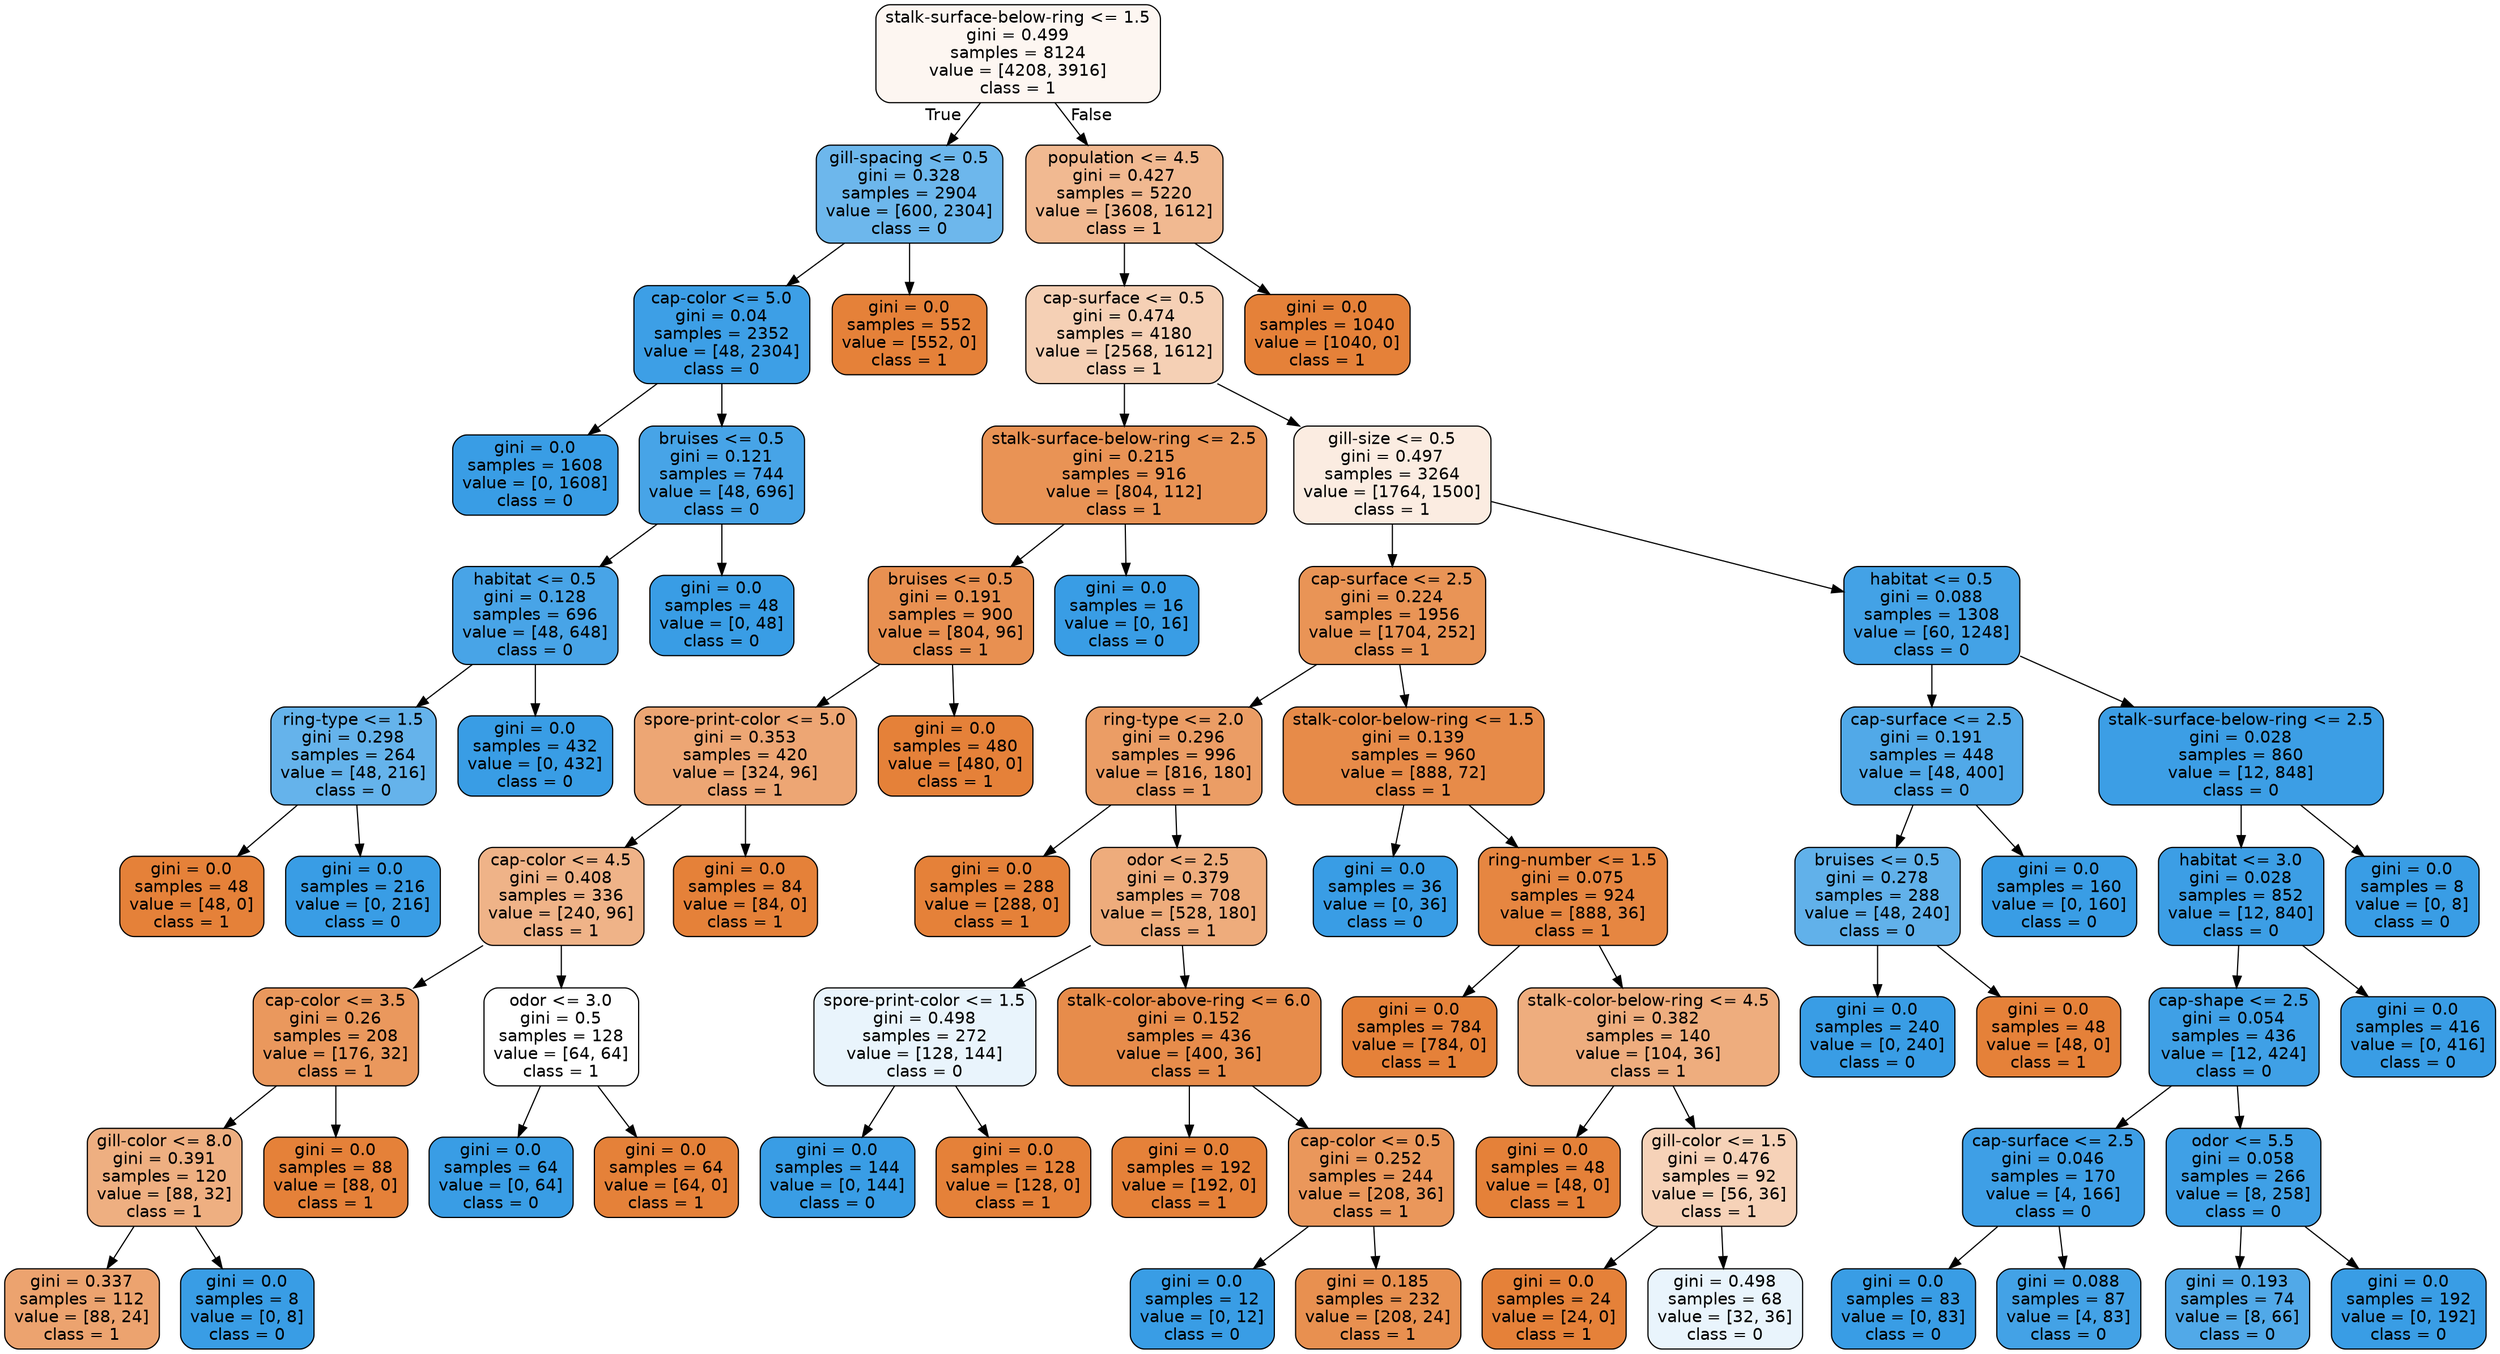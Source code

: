 digraph Tree {
node [shape=box, style="filled, rounded", color="black", fontname="helvetica"] ;
edge [fontname="helvetica"] ;
0 [label="stalk-surface-below-ring <= 1.5\ngini = 0.499\nsamples = 8124\nvalue = [4208, 3916]\nclass = 1", fillcolor="#fdf6f1"] ;
1 [label="gill-spacing <= 0.5\ngini = 0.328\nsamples = 2904\nvalue = [600, 2304]\nclass = 0", fillcolor="#6db7ec"] ;
0 -> 1 [labeldistance=2.5, labelangle=45, headlabel="True"] ;
2 [label="cap-color <= 5.0\ngini = 0.04\nsamples = 2352\nvalue = [48, 2304]\nclass = 0", fillcolor="#3d9fe6"] ;
1 -> 2 ;
3 [label="gini = 0.0\nsamples = 1608\nvalue = [0, 1608]\nclass = 0", fillcolor="#399de5"] ;
2 -> 3 ;
4 [label="bruises <= 0.5\ngini = 0.121\nsamples = 744\nvalue = [48, 696]\nclass = 0", fillcolor="#47a4e7"] ;
2 -> 4 ;
5 [label="habitat <= 0.5\ngini = 0.128\nsamples = 696\nvalue = [48, 648]\nclass = 0", fillcolor="#48a4e7"] ;
4 -> 5 ;
6 [label="ring-type <= 1.5\ngini = 0.298\nsamples = 264\nvalue = [48, 216]\nclass = 0", fillcolor="#65b3eb"] ;
5 -> 6 ;
7 [label="gini = 0.0\nsamples = 48\nvalue = [48, 0]\nclass = 1", fillcolor="#e58139"] ;
6 -> 7 ;
8 [label="gini = 0.0\nsamples = 216\nvalue = [0, 216]\nclass = 0", fillcolor="#399de5"] ;
6 -> 8 ;
9 [label="gini = 0.0\nsamples = 432\nvalue = [0, 432]\nclass = 0", fillcolor="#399de5"] ;
5 -> 9 ;
10 [label="gini = 0.0\nsamples = 48\nvalue = [0, 48]\nclass = 0", fillcolor="#399de5"] ;
4 -> 10 ;
11 [label="gini = 0.0\nsamples = 552\nvalue = [552, 0]\nclass = 1", fillcolor="#e58139"] ;
1 -> 11 ;
12 [label="population <= 4.5\ngini = 0.427\nsamples = 5220\nvalue = [3608, 1612]\nclass = 1", fillcolor="#f1b991"] ;
0 -> 12 [labeldistance=2.5, labelangle=-45, headlabel="False"] ;
13 [label="cap-surface <= 0.5\ngini = 0.474\nsamples = 4180\nvalue = [2568, 1612]\nclass = 1", fillcolor="#f5d0b5"] ;
12 -> 13 ;
14 [label="stalk-surface-below-ring <= 2.5\ngini = 0.215\nsamples = 916\nvalue = [804, 112]\nclass = 1", fillcolor="#e99355"] ;
13 -> 14 ;
15 [label="bruises <= 0.5\ngini = 0.191\nsamples = 900\nvalue = [804, 96]\nclass = 1", fillcolor="#e89051"] ;
14 -> 15 ;
16 [label="spore-print-color <= 5.0\ngini = 0.353\nsamples = 420\nvalue = [324, 96]\nclass = 1", fillcolor="#eda674"] ;
15 -> 16 ;
17 [label="cap-color <= 4.5\ngini = 0.408\nsamples = 336\nvalue = [240, 96]\nclass = 1", fillcolor="#efb388"] ;
16 -> 17 ;
18 [label="cap-color <= 3.5\ngini = 0.26\nsamples = 208\nvalue = [176, 32]\nclass = 1", fillcolor="#ea985d"] ;
17 -> 18 ;
19 [label="gill-color <= 8.0\ngini = 0.391\nsamples = 120\nvalue = [88, 32]\nclass = 1", fillcolor="#eeaf81"] ;
18 -> 19 ;
20 [label="gini = 0.337\nsamples = 112\nvalue = [88, 24]\nclass = 1", fillcolor="#eca36f"] ;
19 -> 20 ;
21 [label="gini = 0.0\nsamples = 8\nvalue = [0, 8]\nclass = 0", fillcolor="#399de5"] ;
19 -> 21 ;
22 [label="gini = 0.0\nsamples = 88\nvalue = [88, 0]\nclass = 1", fillcolor="#e58139"] ;
18 -> 22 ;
23 [label="odor <= 3.0\ngini = 0.5\nsamples = 128\nvalue = [64, 64]\nclass = 1", fillcolor="#ffffff"] ;
17 -> 23 ;
24 [label="gini = 0.0\nsamples = 64\nvalue = [0, 64]\nclass = 0", fillcolor="#399de5"] ;
23 -> 24 ;
25 [label="gini = 0.0\nsamples = 64\nvalue = [64, 0]\nclass = 1", fillcolor="#e58139"] ;
23 -> 25 ;
26 [label="gini = 0.0\nsamples = 84\nvalue = [84, 0]\nclass = 1", fillcolor="#e58139"] ;
16 -> 26 ;
27 [label="gini = 0.0\nsamples = 480\nvalue = [480, 0]\nclass = 1", fillcolor="#e58139"] ;
15 -> 27 ;
28 [label="gini = 0.0\nsamples = 16\nvalue = [0, 16]\nclass = 0", fillcolor="#399de5"] ;
14 -> 28 ;
29 [label="gill-size <= 0.5\ngini = 0.497\nsamples = 3264\nvalue = [1764, 1500]\nclass = 1", fillcolor="#fbece1"] ;
13 -> 29 ;
30 [label="cap-surface <= 2.5\ngini = 0.224\nsamples = 1956\nvalue = [1704, 252]\nclass = 1", fillcolor="#e99456"] ;
29 -> 30 ;
31 [label="ring-type <= 2.0\ngini = 0.296\nsamples = 996\nvalue = [816, 180]\nclass = 1", fillcolor="#eb9d65"] ;
30 -> 31 ;
32 [label="gini = 0.0\nsamples = 288\nvalue = [288, 0]\nclass = 1", fillcolor="#e58139"] ;
31 -> 32 ;
33 [label="odor <= 2.5\ngini = 0.379\nsamples = 708\nvalue = [528, 180]\nclass = 1", fillcolor="#eeac7c"] ;
31 -> 33 ;
34 [label="spore-print-color <= 1.5\ngini = 0.498\nsamples = 272\nvalue = [128, 144]\nclass = 0", fillcolor="#e9f4fc"] ;
33 -> 34 ;
35 [label="gini = 0.0\nsamples = 144\nvalue = [0, 144]\nclass = 0", fillcolor="#399de5"] ;
34 -> 35 ;
36 [label="gini = 0.0\nsamples = 128\nvalue = [128, 0]\nclass = 1", fillcolor="#e58139"] ;
34 -> 36 ;
37 [label="stalk-color-above-ring <= 6.0\ngini = 0.152\nsamples = 436\nvalue = [400, 36]\nclass = 1", fillcolor="#e78c4b"] ;
33 -> 37 ;
38 [label="gini = 0.0\nsamples = 192\nvalue = [192, 0]\nclass = 1", fillcolor="#e58139"] ;
37 -> 38 ;
39 [label="cap-color <= 0.5\ngini = 0.252\nsamples = 244\nvalue = [208, 36]\nclass = 1", fillcolor="#ea975b"] ;
37 -> 39 ;
40 [label="gini = 0.0\nsamples = 12\nvalue = [0, 12]\nclass = 0", fillcolor="#399de5"] ;
39 -> 40 ;
41 [label="gini = 0.185\nsamples = 232\nvalue = [208, 24]\nclass = 1", fillcolor="#e89050"] ;
39 -> 41 ;
42 [label="stalk-color-below-ring <= 1.5\ngini = 0.139\nsamples = 960\nvalue = [888, 72]\nclass = 1", fillcolor="#e78b49"] ;
30 -> 42 ;
43 [label="gini = 0.0\nsamples = 36\nvalue = [0, 36]\nclass = 0", fillcolor="#399de5"] ;
42 -> 43 ;
44 [label="ring-number <= 1.5\ngini = 0.075\nsamples = 924\nvalue = [888, 36]\nclass = 1", fillcolor="#e68641"] ;
42 -> 44 ;
45 [label="gini = 0.0\nsamples = 784\nvalue = [784, 0]\nclass = 1", fillcolor="#e58139"] ;
44 -> 45 ;
46 [label="stalk-color-below-ring <= 4.5\ngini = 0.382\nsamples = 140\nvalue = [104, 36]\nclass = 1", fillcolor="#eead7e"] ;
44 -> 46 ;
47 [label="gini = 0.0\nsamples = 48\nvalue = [48, 0]\nclass = 1", fillcolor="#e58139"] ;
46 -> 47 ;
48 [label="gill-color <= 1.5\ngini = 0.476\nsamples = 92\nvalue = [56, 36]\nclass = 1", fillcolor="#f6d2b8"] ;
46 -> 48 ;
49 [label="gini = 0.0\nsamples = 24\nvalue = [24, 0]\nclass = 1", fillcolor="#e58139"] ;
48 -> 49 ;
50 [label="gini = 0.498\nsamples = 68\nvalue = [32, 36]\nclass = 0", fillcolor="#e9f4fc"] ;
48 -> 50 ;
51 [label="habitat <= 0.5\ngini = 0.088\nsamples = 1308\nvalue = [60, 1248]\nclass = 0", fillcolor="#43a2e6"] ;
29 -> 51 ;
52 [label="cap-surface <= 2.5\ngini = 0.191\nsamples = 448\nvalue = [48, 400]\nclass = 0", fillcolor="#51a9e8"] ;
51 -> 52 ;
53 [label="bruises <= 0.5\ngini = 0.278\nsamples = 288\nvalue = [48, 240]\nclass = 0", fillcolor="#61b1ea"] ;
52 -> 53 ;
54 [label="gini = 0.0\nsamples = 240\nvalue = [0, 240]\nclass = 0", fillcolor="#399de5"] ;
53 -> 54 ;
55 [label="gini = 0.0\nsamples = 48\nvalue = [48, 0]\nclass = 1", fillcolor="#e58139"] ;
53 -> 55 ;
56 [label="gini = 0.0\nsamples = 160\nvalue = [0, 160]\nclass = 0", fillcolor="#399de5"] ;
52 -> 56 ;
57 [label="stalk-surface-below-ring <= 2.5\ngini = 0.028\nsamples = 860\nvalue = [12, 848]\nclass = 0", fillcolor="#3c9ee5"] ;
51 -> 57 ;
58 [label="habitat <= 3.0\ngini = 0.028\nsamples = 852\nvalue = [12, 840]\nclass = 0", fillcolor="#3c9ee5"] ;
57 -> 58 ;
59 [label="cap-shape <= 2.5\ngini = 0.054\nsamples = 436\nvalue = [12, 424]\nclass = 0", fillcolor="#3fa0e6"] ;
58 -> 59 ;
60 [label="cap-surface <= 2.5\ngini = 0.046\nsamples = 170\nvalue = [4, 166]\nclass = 0", fillcolor="#3e9fe6"] ;
59 -> 60 ;
61 [label="gini = 0.0\nsamples = 83\nvalue = [0, 83]\nclass = 0", fillcolor="#399de5"] ;
60 -> 61 ;
62 [label="gini = 0.088\nsamples = 87\nvalue = [4, 83]\nclass = 0", fillcolor="#43a2e6"] ;
60 -> 62 ;
63 [label="odor <= 5.5\ngini = 0.058\nsamples = 266\nvalue = [8, 258]\nclass = 0", fillcolor="#3fa0e6"] ;
59 -> 63 ;
64 [label="gini = 0.193\nsamples = 74\nvalue = [8, 66]\nclass = 0", fillcolor="#51a9e8"] ;
63 -> 64 ;
65 [label="gini = 0.0\nsamples = 192\nvalue = [0, 192]\nclass = 0", fillcolor="#399de5"] ;
63 -> 65 ;
66 [label="gini = 0.0\nsamples = 416\nvalue = [0, 416]\nclass = 0", fillcolor="#399de5"] ;
58 -> 66 ;
67 [label="gini = 0.0\nsamples = 8\nvalue = [0, 8]\nclass = 0", fillcolor="#399de5"] ;
57 -> 67 ;
68 [label="gini = 0.0\nsamples = 1040\nvalue = [1040, 0]\nclass = 1", fillcolor="#e58139"] ;
12 -> 68 ;
}